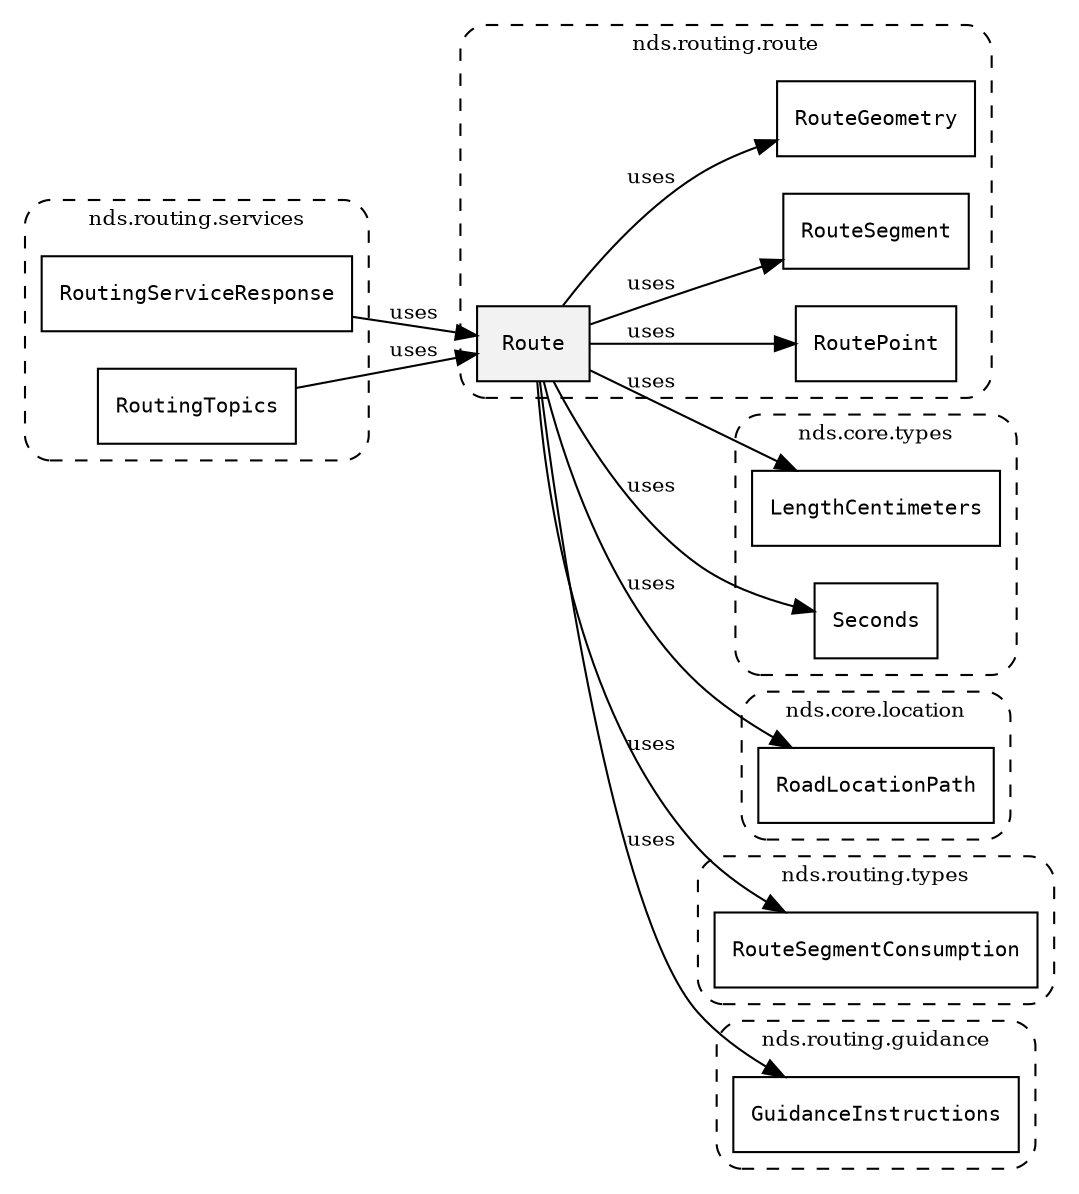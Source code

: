 /**
 * This dot file creates symbol collaboration diagram for Route.
 */
digraph ZSERIO
{
    node [shape=box, fontsize=10];
    rankdir="LR";
    fontsize=10;
    tooltip="Route collaboration diagram";

    subgraph "cluster_nds.routing.route"
    {
        style="dashed, rounded";
        label="nds.routing.route";
        tooltip="Package nds.routing.route";
        href="../../../content/packages/nds.routing.route.html#Package-nds-routing-route";
        target="_parent";

        "Route" [style="filled", fillcolor="#0000000D", target="_parent", label=<<font face="monospace"><table align="center" border="0" cellspacing="0" cellpadding="0"><tr><td href="../../../content/packages/nds.routing.route.html#Structure-Route" title="Structure defined in nds.routing.route">Route</td></tr></table></font>>];
        "RoutePoint" [target="_parent", label=<<font face="monospace"><table align="center" border="0" cellspacing="0" cellpadding="0"><tr><td href="../../../content/packages/nds.routing.route.html#Structure-RoutePoint" title="Structure defined in nds.routing.route">RoutePoint</td></tr></table></font>>];
        "RouteSegment" [target="_parent", label=<<font face="monospace"><table align="center" border="0" cellspacing="0" cellpadding="0"><tr><td href="../../../content/packages/nds.routing.route.html#Structure-RouteSegment" title="Structure defined in nds.routing.route">RouteSegment</td></tr></table></font>>];
        "RouteGeometry" [target="_parent", label=<<font face="monospace"><table align="center" border="0" cellspacing="0" cellpadding="0"><tr><td href="../../../content/packages/nds.routing.route.html#Structure-RouteGeometry" title="Structure defined in nds.routing.route">RouteGeometry</td></tr></table></font>>];
    }

    subgraph "cluster_nds.core.types"
    {
        style="dashed, rounded";
        label="nds.core.types";
        tooltip="Package nds.core.types";
        href="../../../content/packages/nds.core.types.html#Package-nds-core-types";
        target="_parent";

        "LengthCentimeters" [target="_parent", label=<<font face="monospace"><table align="center" border="0" cellspacing="0" cellpadding="0"><tr><td href="../../../content/packages/nds.core.types.html#Subtype-LengthCentimeters" title="Subtype defined in nds.core.types">LengthCentimeters</td></tr></table></font>>];
        "Seconds" [target="_parent", label=<<font face="monospace"><table align="center" border="0" cellspacing="0" cellpadding="0"><tr><td href="../../../content/packages/nds.core.types.html#Subtype-Seconds" title="Subtype defined in nds.core.types">Seconds</td></tr></table></font>>];
    }

    subgraph "cluster_nds.core.location"
    {
        style="dashed, rounded";
        label="nds.core.location";
        tooltip="Package nds.core.location";
        href="../../../content/packages/nds.core.location.html#Package-nds-core-location";
        target="_parent";

        "RoadLocationPath" [target="_parent", label=<<font face="monospace"><table align="center" border="0" cellspacing="0" cellpadding="0"><tr><td href="../../../content/packages/nds.core.location.html#Structure-RoadLocationPath" title="Structure defined in nds.core.location">RoadLocationPath</td></tr></table></font>>];
    }

    subgraph "cluster_nds.routing.types"
    {
        style="dashed, rounded";
        label="nds.routing.types";
        tooltip="Package nds.routing.types";
        href="../../../content/packages/nds.routing.types.html#Package-nds-routing-types";
        target="_parent";

        "RouteSegmentConsumption" [target="_parent", label=<<font face="monospace"><table align="center" border="0" cellspacing="0" cellpadding="0"><tr><td href="../../../content/packages/nds.routing.types.html#Structure-RouteSegmentConsumption" title="Structure defined in nds.routing.types">RouteSegmentConsumption</td></tr></table></font>>];
    }

    subgraph "cluster_nds.routing.guidance"
    {
        style="dashed, rounded";
        label="nds.routing.guidance";
        tooltip="Package nds.routing.guidance";
        href="../../../content/packages/nds.routing.guidance.html#Package-nds-routing-guidance";
        target="_parent";

        "GuidanceInstructions" [target="_parent", label=<<font face="monospace"><table align="center" border="0" cellspacing="0" cellpadding="0"><tr><td href="../../../content/packages/nds.routing.guidance.html#Structure-GuidanceInstructions" title="Structure defined in nds.routing.guidance">GuidanceInstructions</td></tr></table></font>>];
    }

    subgraph "cluster_nds.routing.services"
    {
        style="dashed, rounded";
        label="nds.routing.services";
        tooltip="Package nds.routing.services";
        href="../../../content/packages/nds.routing.services.html#Package-nds-routing-services";
        target="_parent";

        "RoutingServiceResponse" [target="_parent", label=<<font face="monospace"><table align="center" border="0" cellspacing="0" cellpadding="0"><tr><td href="../../../content/packages/nds.routing.services.html#Structure-RoutingServiceResponse" title="Structure defined in nds.routing.services">RoutingServiceResponse</td></tr></table></font>>];
        "RoutingTopics" [target="_parent", label=<<font face="monospace"><table align="center" border="0" cellspacing="0" cellpadding="0"><tr><td href="../../../content/packages/nds.routing.services.html#Pubsub-RoutingTopics" title="Pubsub defined in nds.routing.services">RoutingTopics</td></tr></table></font>>];
    }

    "Route" -> "LengthCentimeters" [label="uses", fontsize=10];
    "Route" -> "Seconds" [label="uses", fontsize=10];
    "Route" -> "RoadLocationPath" [label="uses", fontsize=10];
    "Route" -> "RoutePoint" [label="uses", fontsize=10];
    "Route" -> "RouteSegment" [label="uses", fontsize=10];
    "Route" -> "RouteSegmentConsumption" [label="uses", fontsize=10];
    "Route" -> "GuidanceInstructions" [label="uses", fontsize=10];
    "Route" -> "RouteGeometry" [label="uses", fontsize=10];
    "RoutingServiceResponse" -> "Route" [label="uses", fontsize=10];
    "RoutingTopics" -> "Route" [label="uses", fontsize=10];
}
